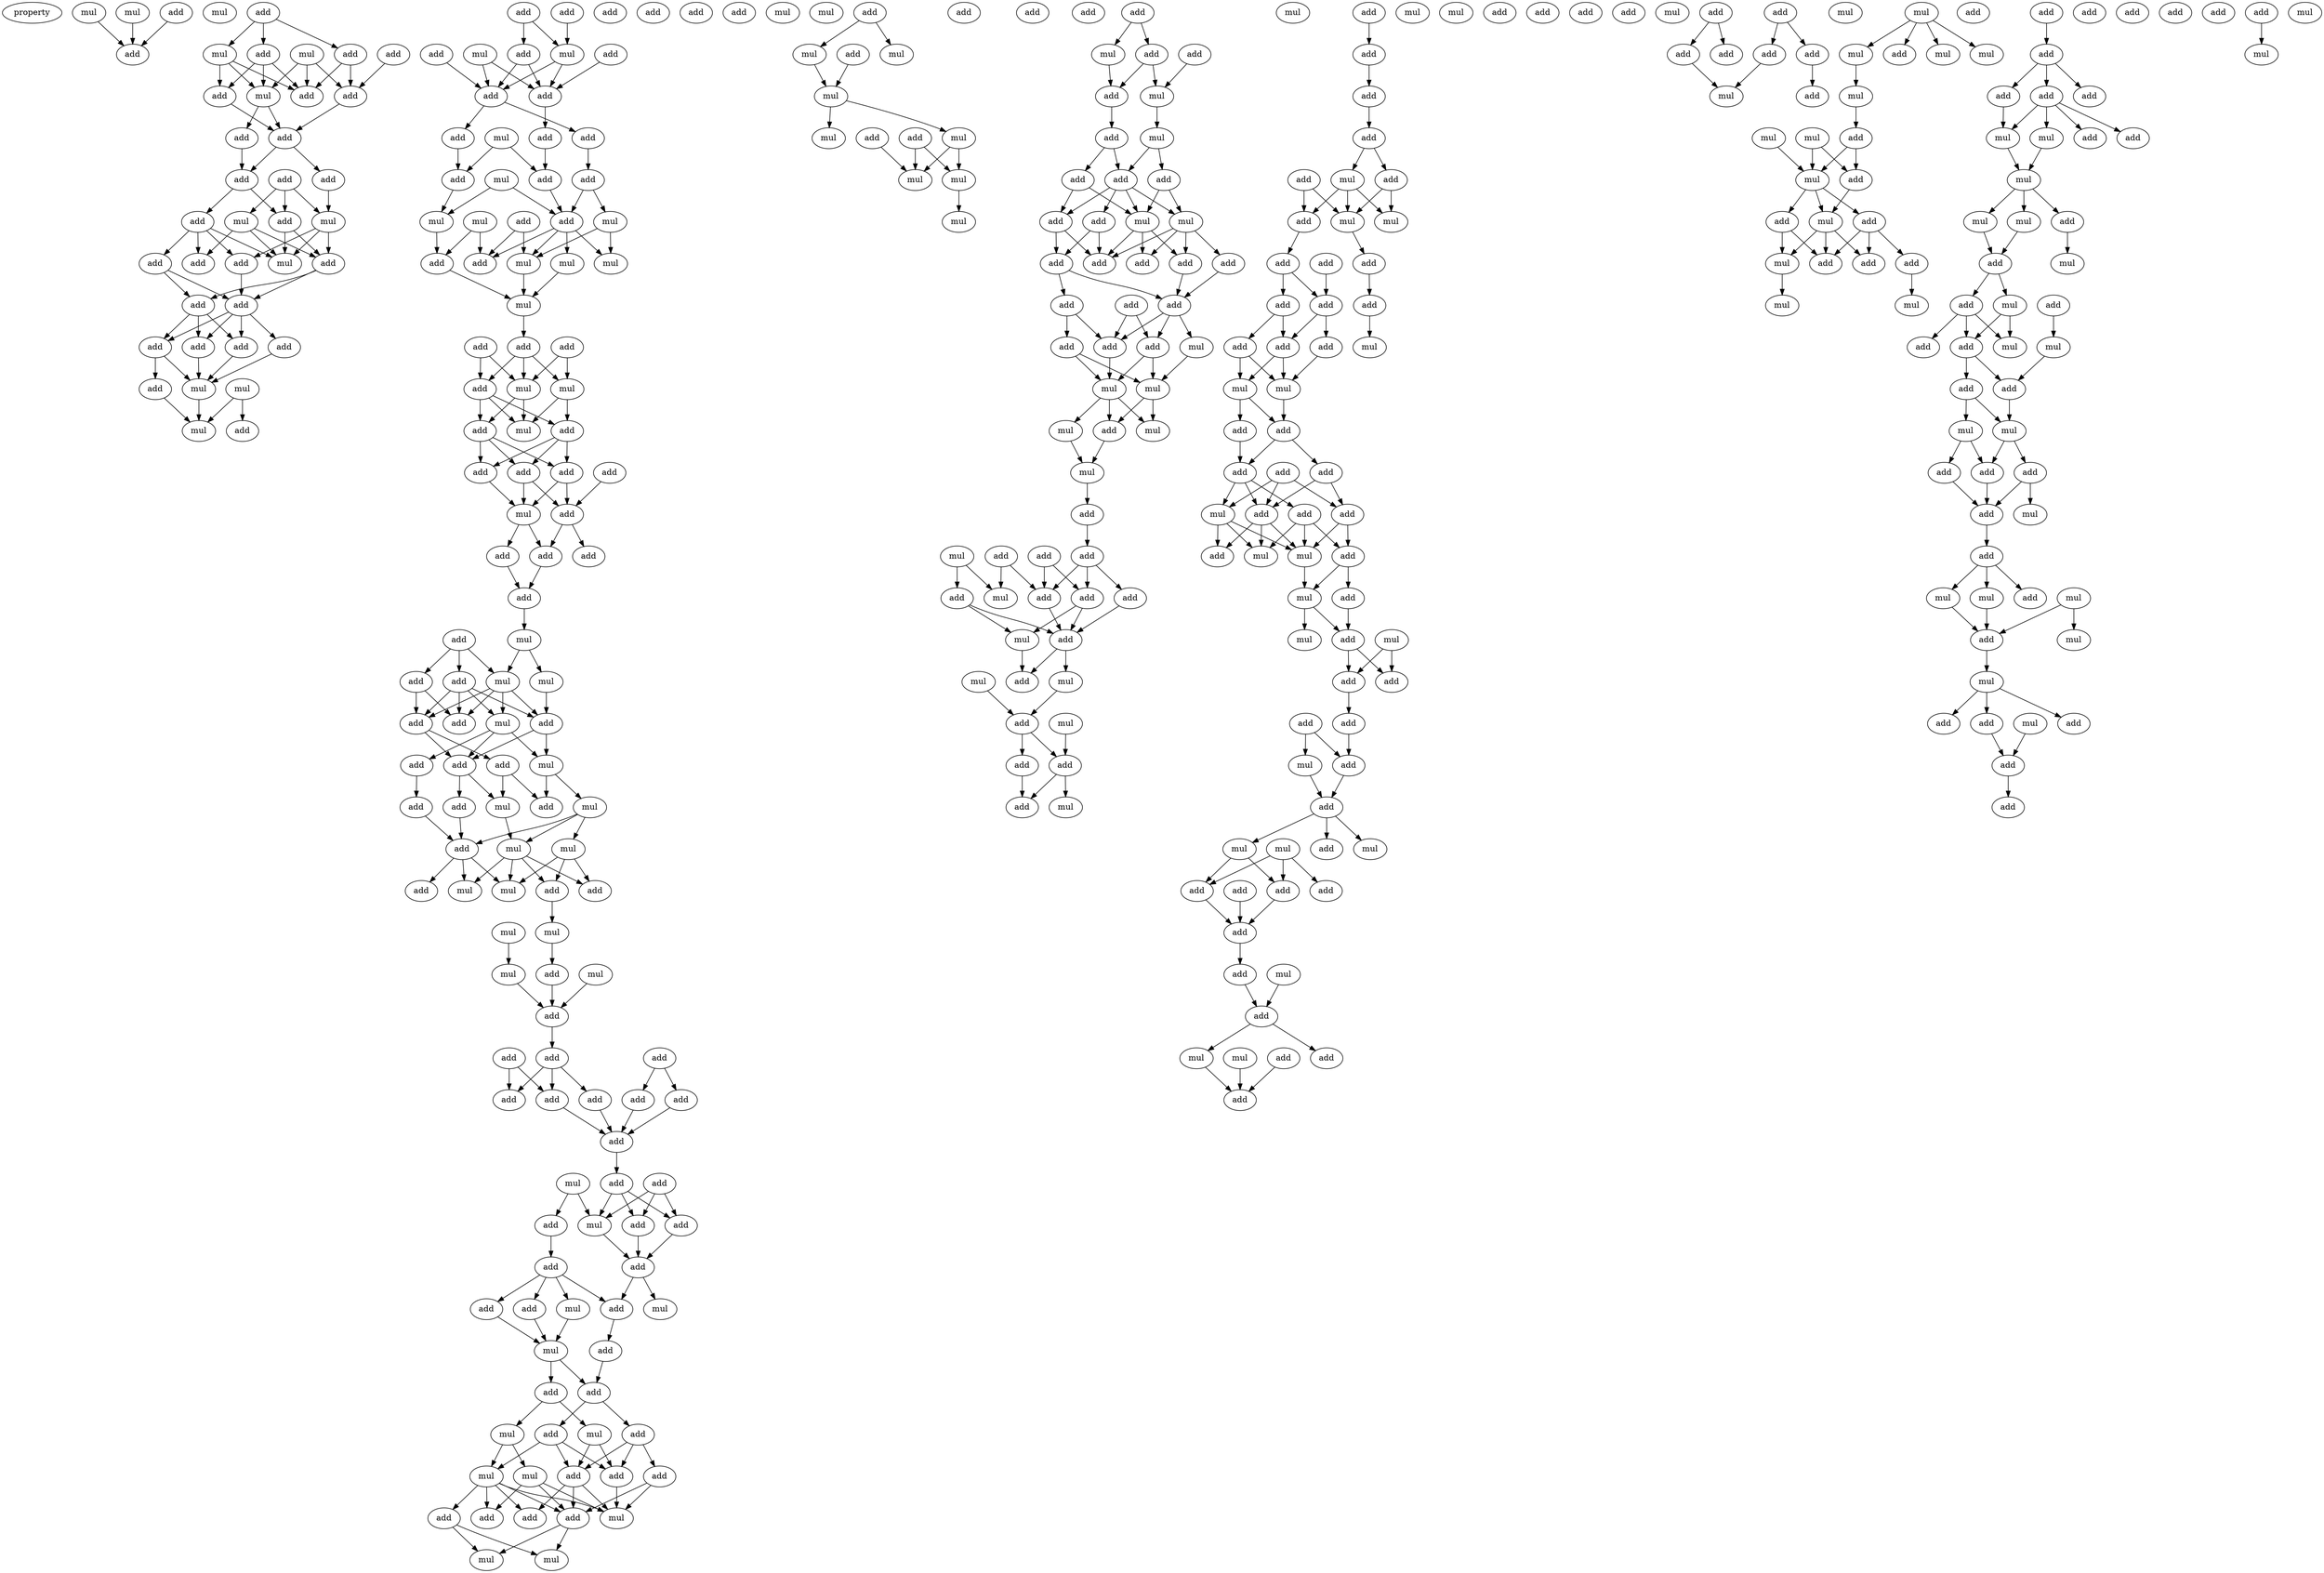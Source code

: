 digraph {
    node [fontcolor=black]
    property [mul=2,lf=1.6]
    0 [ label = mul ];
    1 [ label = mul ];
    2 [ label = mul ];
    3 [ label = add ];
    4 [ label = add ];
    5 [ label = add ];
    6 [ label = mul ];
    7 [ label = mul ];
    8 [ label = add ];
    9 [ label = add ];
    10 [ label = add ];
    11 [ label = mul ];
    12 [ label = add ];
    13 [ label = add ];
    14 [ label = add ];
    15 [ label = add ];
    16 [ label = add ];
    17 [ label = add ];
    18 [ label = add ];
    19 [ label = add ];
    20 [ label = mul ];
    21 [ label = mul ];
    22 [ label = add ];
    23 [ label = add ];
    24 [ label = add ];
    25 [ label = add ];
    26 [ label = mul ];
    27 [ label = add ];
    28 [ label = add ];
    29 [ label = add ];
    30 [ label = add ];
    31 [ label = add ];
    32 [ label = add ];
    33 [ label = add ];
    34 [ label = add ];
    35 [ label = mul ];
    36 [ label = add ];
    37 [ label = mul ];
    38 [ label = mul ];
    39 [ label = add ];
    40 [ label = add ];
    41 [ label = add ];
    42 [ label = add ];
    43 [ label = add ];
    44 [ label = mul ];
    45 [ label = mul ];
    46 [ label = add ];
    47 [ label = add ];
    48 [ label = add ];
    49 [ label = add ];
    50 [ label = mul ];
    51 [ label = add ];
    52 [ label = add ];
    53 [ label = add ];
    54 [ label = mul ];
    55 [ label = add ];
    56 [ label = add ];
    57 [ label = add ];
    58 [ label = mul ];
    59 [ label = add ];
    60 [ label = mul ];
    61 [ label = mul ];
    62 [ label = mul ];
    63 [ label = mul ];
    64 [ label = mul ];
    65 [ label = add ];
    66 [ label = add ];
    67 [ label = mul ];
    68 [ label = add ];
    69 [ label = add ];
    70 [ label = add ];
    71 [ label = add ];
    72 [ label = add ];
    73 [ label = mul ];
    74 [ label = mul ];
    75 [ label = add ];
    76 [ label = add ];
    77 [ label = add ];
    78 [ label = mul ];
    79 [ label = add ];
    80 [ label = add ];
    81 [ label = add ];
    82 [ label = add ];
    83 [ label = add ];
    84 [ label = mul ];
    85 [ label = add ];
    86 [ label = add ];
    87 [ label = add ];
    88 [ label = add ];
    89 [ label = add ];
    90 [ label = mul ];
    91 [ label = add ];
    92 [ label = add ];
    93 [ label = mul ];
    94 [ label = mul ];
    95 [ label = add ];
    96 [ label = add ];
    97 [ label = mul ];
    98 [ label = add ];
    99 [ label = add ];
    100 [ label = add ];
    101 [ label = add ];
    102 [ label = mul ];
    103 [ label = add ];
    104 [ label = add ];
    105 [ label = add ];
    106 [ label = mul ];
    107 [ label = mul ];
    108 [ label = add ];
    109 [ label = add ];
    110 [ label = mul ];
    111 [ label = mul ];
    112 [ label = add ];
    113 [ label = add ];
    114 [ label = add ];
    115 [ label = mul ];
    116 [ label = add ];
    117 [ label = mul ];
    118 [ label = mul ];
    119 [ label = mul ];
    120 [ label = mul ];
    121 [ label = add ];
    122 [ label = mul ];
    123 [ label = add ];
    124 [ label = add ];
    125 [ label = add ];
    126 [ label = add ];
    127 [ label = add ];
    128 [ label = add ];
    129 [ label = add ];
    130 [ label = add ];
    131 [ label = add ];
    132 [ label = add ];
    133 [ label = add ];
    134 [ label = add ];
    135 [ label = mul ];
    136 [ label = add ];
    137 [ label = add ];
    138 [ label = mul ];
    139 [ label = add ];
    140 [ label = add ];
    141 [ label = add ];
    142 [ label = add ];
    143 [ label = mul ];
    144 [ label = add ];
    145 [ label = add ];
    146 [ label = mul ];
    147 [ label = add ];
    148 [ label = mul ];
    149 [ label = add ];
    150 [ label = add ];
    151 [ label = add ];
    152 [ label = add ];
    153 [ label = mul ];
    154 [ label = mul ];
    155 [ label = add ];
    156 [ label = add ];
    157 [ label = mul ];
    158 [ label = add ];
    159 [ label = mul ];
    160 [ label = add ];
    161 [ label = add ];
    162 [ label = mul ];
    163 [ label = add ];
    164 [ label = add ];
    165 [ label = mul ];
    166 [ label = mul ];
    167 [ label = mul ];
    168 [ label = mul ];
    169 [ label = add ];
    170 [ label = mul ];
    171 [ label = add ];
    172 [ label = mul ];
    173 [ label = add ];
    174 [ label = mul ];
    175 [ label = add ];
    176 [ label = mul ];
    177 [ label = mul ];
    178 [ label = add ];
    179 [ label = add ];
    180 [ label = mul ];
    181 [ label = mul ];
    182 [ label = mul ];
    183 [ label = add ];
    184 [ label = add ];
    185 [ label = add ];
    186 [ label = mul ];
    187 [ label = add ];
    188 [ label = add ];
    189 [ label = mul ];
    190 [ label = add ];
    191 [ label = mul ];
    192 [ label = add ];
    193 [ label = add ];
    194 [ label = add ];
    195 [ label = mul ];
    196 [ label = add ];
    197 [ label = add ];
    198 [ label = mul ];
    199 [ label = add ];
    200 [ label = add ];
    201 [ label = add ];
    202 [ label = add ];
    203 [ label = add ];
    204 [ label = add ];
    205 [ label = add ];
    206 [ label = add ];
    207 [ label = add ];
    208 [ label = mul ];
    209 [ label = add ];
    210 [ label = add ];
    211 [ label = mul ];
    212 [ label = mul ];
    213 [ label = add ];
    214 [ label = mul ];
    215 [ label = mul ];
    216 [ label = mul ];
    217 [ label = mul ];
    218 [ label = add ];
    219 [ label = add ];
    220 [ label = mul ];
    221 [ label = add ];
    222 [ label = add ];
    223 [ label = add ];
    224 [ label = add ];
    225 [ label = mul ];
    226 [ label = add ];
    227 [ label = add ];
    228 [ label = mul ];
    229 [ label = add ];
    230 [ label = mul ];
    231 [ label = add ];
    232 [ label = mul ];
    233 [ label = mul ];
    234 [ label = add ];
    235 [ label = add ];
    236 [ label = add ];
    237 [ label = add ];
    238 [ label = add ];
    239 [ label = add ];
    240 [ label = mul ];
    241 [ label = mul ];
    242 [ label = add ];
    243 [ label = add ];
    244 [ label = add ];
    245 [ label = add ];
    246 [ label = mul ];
    247 [ label = mul ];
    248 [ label = mul ];
    249 [ label = add ];
    250 [ label = add ];
    251 [ label = add ];
    252 [ label = add ];
    253 [ label = add ];
    254 [ label = add ];
    255 [ label = add ];
    256 [ label = add ];
    257 [ label = add ];
    258 [ label = add ];
    259 [ label = mul ];
    260 [ label = mul ];
    261 [ label = mul ];
    262 [ label = add ];
    263 [ label = add ];
    264 [ label = add ];
    265 [ label = add ];
    266 [ label = add ];
    267 [ label = add ];
    268 [ label = add ];
    269 [ label = mul ];
    270 [ label = add ];
    271 [ label = add ];
    272 [ label = mul ];
    273 [ label = add ];
    274 [ label = mul ];
    275 [ label = add ];
    276 [ label = mul ];
    277 [ label = mul ];
    278 [ label = add ];
    279 [ label = mul ];
    280 [ label = mul ];
    281 [ label = add ];
    282 [ label = add ];
    283 [ label = add ];
    284 [ label = add ];
    285 [ label = add ];
    286 [ label = mul ];
    287 [ label = add ];
    288 [ label = add ];
    289 [ label = mul ];
    290 [ label = add ];
    291 [ label = add ];
    292 [ label = mul ];
    293 [ label = mul ];
    294 [ label = add ];
    295 [ label = add ];
    296 [ label = add ];
    297 [ label = add ];
    298 [ label = add ];
    299 [ label = add ];
    300 [ label = mul ];
    301 [ label = add ];
    302 [ label = add ];
    303 [ label = mul ];
    304 [ label = add ];
    305 [ label = mul ];
    306 [ label = add ];
    307 [ label = add ];
    308 [ label = add ];
    309 [ label = mul ];
    310 [ label = add ];
    311 [ label = add ];
    312 [ label = add ];
    313 [ label = add ];
    314 [ label = add ];
    315 [ label = add ];
    316 [ label = add ];
    317 [ label = mul ];
    318 [ label = mul ];
    319 [ label = mul ];
    320 [ label = mul ];
    321 [ label = add ];
    322 [ label = add ];
    323 [ label = mul ];
    324 [ label = mul ];
    325 [ label = mul ];
    326 [ label = mul ];
    327 [ label = mul ];
    328 [ label = add ];
    329 [ label = mul ];
    330 [ label = add ];
    331 [ label = mul ];
    332 [ label = add ];
    333 [ label = add ];
    334 [ label = mul ];
    335 [ label = add ];
    336 [ label = add ];
    337 [ label = add ];
    338 [ label = mul ];
    339 [ label = add ];
    340 [ label = mul ];
    341 [ label = add ];
    342 [ label = add ];
    343 [ label = add ];
    344 [ label = add ];
    345 [ label = add ];
    346 [ label = mul ];
    347 [ label = mul ];
    348 [ label = add ];
    349 [ label = mul ];
    350 [ label = add ];
    351 [ label = mul ];
    352 [ label = mul ];
    353 [ label = add ];
    354 [ label = mul ];
    355 [ label = add ];
    356 [ label = mul ];
    357 [ label = add ];
    358 [ label = add ];
    359 [ label = add ];
    360 [ label = mul ];
    361 [ label = add ];
    362 [ label = mul ];
    363 [ label = add ];
    364 [ label = add ];
    365 [ label = add ];
    366 [ label = add ];
    367 [ label = mul ];
    368 [ label = mul ];
    369 [ label = add ];
    370 [ label = add ];
    371 [ label = add ];
    372 [ label = mul ];
    373 [ label = add ];
    374 [ label = add ];
    375 [ label = add ];
    376 [ label = mul ];
    377 [ label = mul ];
    378 [ label = mul ];
    379 [ label = add ];
    380 [ label = mul ];
    381 [ label = add ];
    382 [ label = mul ];
    383 [ label = add ];
    384 [ label = add ];
    385 [ label = add ];
    386 [ label = mul ];
    387 [ label = add ];
    388 [ label = add ];
    389 [ label = mul ];
    390 [ label = add ];
    391 [ label = mul ];
    0 -> 4 [ name = 0 ];
    2 -> 4 [ name = 1 ];
    3 -> 4 [ name = 2 ];
    5 -> 7 [ name = 3 ];
    5 -> 8 [ name = 4 ];
    5 -> 10 [ name = 5 ];
    6 -> 11 [ name = 6 ];
    6 -> 13 [ name = 7 ];
    6 -> 14 [ name = 8 ];
    7 -> 11 [ name = 9 ];
    7 -> 12 [ name = 10 ];
    7 -> 13 [ name = 11 ];
    8 -> 13 [ name = 12 ];
    8 -> 14 [ name = 13 ];
    9 -> 14 [ name = 14 ];
    10 -> 11 [ name = 15 ];
    10 -> 12 [ name = 16 ];
    10 -> 13 [ name = 17 ];
    11 -> 15 [ name = 18 ];
    11 -> 16 [ name = 19 ];
    12 -> 15 [ name = 20 ];
    14 -> 15 [ name = 21 ];
    15 -> 18 [ name = 22 ];
    15 -> 19 [ name = 23 ];
    16 -> 18 [ name = 24 ];
    17 -> 20 [ name = 25 ];
    17 -> 21 [ name = 26 ];
    17 -> 22 [ name = 27 ];
    18 -> 22 [ name = 28 ];
    18 -> 23 [ name = 29 ];
    19 -> 20 [ name = 30 ];
    20 -> 24 [ name = 31 ];
    20 -> 26 [ name = 32 ];
    20 -> 27 [ name = 33 ];
    21 -> 26 [ name = 34 ];
    21 -> 27 [ name = 35 ];
    21 -> 28 [ name = 36 ];
    22 -> 26 [ name = 37 ];
    22 -> 27 [ name = 38 ];
    23 -> 24 [ name = 39 ];
    23 -> 25 [ name = 40 ];
    23 -> 26 [ name = 41 ];
    23 -> 28 [ name = 42 ];
    24 -> 29 [ name = 43 ];
    25 -> 29 [ name = 44 ];
    25 -> 30 [ name = 45 ];
    27 -> 29 [ name = 46 ];
    27 -> 30 [ name = 47 ];
    29 -> 31 [ name = 48 ];
    29 -> 32 [ name = 49 ];
    29 -> 33 [ name = 50 ];
    29 -> 34 [ name = 51 ];
    30 -> 32 [ name = 52 ];
    30 -> 33 [ name = 53 ];
    30 -> 34 [ name = 54 ];
    31 -> 37 [ name = 55 ];
    32 -> 37 [ name = 56 ];
    33 -> 37 [ name = 57 ];
    34 -> 36 [ name = 58 ];
    34 -> 37 [ name = 59 ];
    35 -> 38 [ name = 60 ];
    35 -> 39 [ name = 61 ];
    36 -> 38 [ name = 62 ];
    37 -> 38 [ name = 63 ];
    40 -> 42 [ name = 64 ];
    40 -> 44 [ name = 65 ];
    41 -> 44 [ name = 66 ];
    42 -> 47 [ name = 67 ];
    42 -> 48 [ name = 68 ];
    43 -> 47 [ name = 69 ];
    44 -> 47 [ name = 70 ];
    44 -> 48 [ name = 71 ];
    45 -> 47 [ name = 72 ];
    45 -> 48 [ name = 73 ];
    46 -> 48 [ name = 74 ];
    47 -> 49 [ name = 75 ];
    47 -> 51 [ name = 76 ];
    48 -> 52 [ name = 77 ];
    49 -> 53 [ name = 78 ];
    50 -> 53 [ name = 79 ];
    50 -> 55 [ name = 80 ];
    51 -> 56 [ name = 81 ];
    52 -> 55 [ name = 82 ];
    53 -> 58 [ name = 83 ];
    54 -> 58 [ name = 84 ];
    54 -> 59 [ name = 85 ];
    55 -> 59 [ name = 86 ];
    56 -> 59 [ name = 87 ];
    56 -> 61 [ name = 88 ];
    57 -> 63 [ name = 89 ];
    57 -> 65 [ name = 90 ];
    58 -> 66 [ name = 91 ];
    59 -> 62 [ name = 92 ];
    59 -> 63 [ name = 93 ];
    59 -> 64 [ name = 94 ];
    59 -> 65 [ name = 95 ];
    60 -> 65 [ name = 96 ];
    60 -> 66 [ name = 97 ];
    61 -> 62 [ name = 98 ];
    61 -> 63 [ name = 99 ];
    63 -> 67 [ name = 100 ];
    64 -> 67 [ name = 101 ];
    66 -> 67 [ name = 102 ];
    67 -> 69 [ name = 103 ];
    69 -> 73 [ name = 104 ];
    69 -> 74 [ name = 105 ];
    69 -> 75 [ name = 106 ];
    71 -> 74 [ name = 107 ];
    71 -> 75 [ name = 108 ];
    72 -> 73 [ name = 109 ];
    72 -> 74 [ name = 110 ];
    73 -> 77 [ name = 111 ];
    73 -> 78 [ name = 112 ];
    74 -> 76 [ name = 113 ];
    74 -> 78 [ name = 114 ];
    75 -> 76 [ name = 115 ];
    75 -> 77 [ name = 116 ];
    75 -> 78 [ name = 117 ];
    76 -> 79 [ name = 118 ];
    76 -> 82 [ name = 119 ];
    76 -> 83 [ name = 120 ];
    77 -> 79 [ name = 121 ];
    77 -> 82 [ name = 122 ];
    77 -> 83 [ name = 123 ];
    79 -> 84 [ name = 124 ];
    79 -> 85 [ name = 125 ];
    81 -> 85 [ name = 126 ];
    82 -> 84 [ name = 127 ];
    82 -> 85 [ name = 128 ];
    83 -> 84 [ name = 129 ];
    84 -> 87 [ name = 130 ];
    84 -> 88 [ name = 131 ];
    85 -> 86 [ name = 132 ];
    85 -> 88 [ name = 133 ];
    87 -> 89 [ name = 134 ];
    88 -> 89 [ name = 135 ];
    89 -> 90 [ name = 136 ];
    90 -> 93 [ name = 137 ];
    90 -> 94 [ name = 138 ];
    91 -> 92 [ name = 139 ];
    91 -> 94 [ name = 140 ];
    91 -> 95 [ name = 141 ];
    92 -> 98 [ name = 142 ];
    92 -> 99 [ name = 143 ];
    93 -> 100 [ name = 144 ];
    94 -> 97 [ name = 145 ];
    94 -> 98 [ name = 146 ];
    94 -> 99 [ name = 147 ];
    94 -> 100 [ name = 148 ];
    95 -> 97 [ name = 149 ];
    95 -> 98 [ name = 150 ];
    95 -> 99 [ name = 151 ];
    95 -> 100 [ name = 152 ];
    97 -> 101 [ name = 153 ];
    97 -> 102 [ name = 154 ];
    97 -> 104 [ name = 155 ];
    99 -> 101 [ name = 156 ];
    99 -> 103 [ name = 157 ];
    100 -> 101 [ name = 158 ];
    100 -> 102 [ name = 159 ];
    101 -> 105 [ name = 160 ];
    101 -> 107 [ name = 161 ];
    102 -> 106 [ name = 162 ];
    102 -> 108 [ name = 163 ];
    103 -> 107 [ name = 164 ];
    103 -> 108 [ name = 165 ];
    104 -> 109 [ name = 166 ];
    105 -> 112 [ name = 167 ];
    106 -> 110 [ name = 168 ];
    106 -> 111 [ name = 169 ];
    106 -> 112 [ name = 170 ];
    107 -> 110 [ name = 171 ];
    109 -> 112 [ name = 172 ];
    110 -> 113 [ name = 173 ];
    110 -> 115 [ name = 174 ];
    110 -> 116 [ name = 175 ];
    110 -> 117 [ name = 176 ];
    111 -> 113 [ name = 177 ];
    111 -> 116 [ name = 178 ];
    111 -> 117 [ name = 179 ];
    112 -> 114 [ name = 180 ];
    112 -> 115 [ name = 181 ];
    112 -> 117 [ name = 182 ];
    116 -> 119 [ name = 183 ];
    118 -> 120 [ name = 184 ];
    119 -> 121 [ name = 185 ];
    120 -> 123 [ name = 186 ];
    121 -> 123 [ name = 187 ];
    122 -> 123 [ name = 188 ];
    123 -> 125 [ name = 189 ];
    124 -> 128 [ name = 190 ];
    124 -> 130 [ name = 191 ];
    125 -> 127 [ name = 192 ];
    125 -> 129 [ name = 193 ];
    125 -> 131 [ name = 194 ];
    126 -> 127 [ name = 195 ];
    126 -> 131 [ name = 196 ];
    128 -> 132 [ name = 197 ];
    129 -> 132 [ name = 198 ];
    130 -> 132 [ name = 199 ];
    131 -> 132 [ name = 200 ];
    132 -> 133 [ name = 201 ];
    133 -> 136 [ name = 202 ];
    133 -> 137 [ name = 203 ];
    133 -> 138 [ name = 204 ];
    134 -> 136 [ name = 205 ];
    134 -> 137 [ name = 206 ];
    134 -> 138 [ name = 207 ];
    135 -> 138 [ name = 208 ];
    135 -> 139 [ name = 209 ];
    136 -> 141 [ name = 210 ];
    137 -> 141 [ name = 211 ];
    138 -> 141 [ name = 212 ];
    139 -> 140 [ name = 213 ];
    140 -> 142 [ name = 214 ];
    140 -> 143 [ name = 215 ];
    140 -> 144 [ name = 216 ];
    140 -> 145 [ name = 217 ];
    141 -> 144 [ name = 218 ];
    141 -> 146 [ name = 219 ];
    142 -> 148 [ name = 220 ];
    143 -> 148 [ name = 221 ];
    144 -> 147 [ name = 222 ];
    145 -> 148 [ name = 223 ];
    147 -> 149 [ name = 224 ];
    148 -> 149 [ name = 225 ];
    148 -> 150 [ name = 226 ];
    149 -> 151 [ name = 227 ];
    149 -> 152 [ name = 228 ];
    150 -> 153 [ name = 229 ];
    150 -> 154 [ name = 230 ];
    151 -> 155 [ name = 231 ];
    151 -> 157 [ name = 232 ];
    151 -> 158 [ name = 233 ];
    152 -> 155 [ name = 234 ];
    152 -> 156 [ name = 235 ];
    152 -> 158 [ name = 236 ];
    153 -> 155 [ name = 237 ];
    153 -> 158 [ name = 238 ];
    154 -> 157 [ name = 239 ];
    154 -> 159 [ name = 240 ];
    155 -> 162 [ name = 241 ];
    155 -> 163 [ name = 242 ];
    155 -> 164 [ name = 243 ];
    156 -> 162 [ name = 244 ];
    156 -> 164 [ name = 245 ];
    157 -> 160 [ name = 246 ];
    157 -> 161 [ name = 247 ];
    157 -> 162 [ name = 248 ];
    157 -> 163 [ name = 249 ];
    157 -> 164 [ name = 250 ];
    158 -> 162 [ name = 251 ];
    159 -> 160 [ name = 252 ];
    159 -> 162 [ name = 253 ];
    159 -> 164 [ name = 254 ];
    161 -> 165 [ name = 255 ];
    161 -> 166 [ name = 256 ];
    164 -> 165 [ name = 257 ];
    164 -> 166 [ name = 258 ];
    169 -> 170 [ name = 259 ];
    169 -> 172 [ name = 260 ];
    170 -> 174 [ name = 261 ];
    171 -> 174 [ name = 262 ];
    174 -> 176 [ name = 263 ];
    174 -> 177 [ name = 264 ];
    175 -> 180 [ name = 265 ];
    175 -> 181 [ name = 266 ];
    177 -> 180 [ name = 267 ];
    177 -> 181 [ name = 268 ];
    179 -> 180 [ name = 269 ];
    181 -> 182 [ name = 270 ];
    184 -> 185 [ name = 271 ];
    184 -> 186 [ name = 272 ];
    185 -> 188 [ name = 273 ];
    185 -> 189 [ name = 274 ];
    186 -> 188 [ name = 275 ];
    187 -> 189 [ name = 276 ];
    188 -> 190 [ name = 277 ];
    189 -> 191 [ name = 278 ];
    190 -> 192 [ name = 279 ];
    190 -> 194 [ name = 280 ];
    191 -> 192 [ name = 281 ];
    191 -> 193 [ name = 282 ];
    192 -> 195 [ name = 283 ];
    192 -> 196 [ name = 284 ];
    192 -> 197 [ name = 285 ];
    192 -> 198 [ name = 286 ];
    193 -> 195 [ name = 287 ];
    193 -> 198 [ name = 288 ];
    194 -> 195 [ name = 289 ];
    194 -> 197 [ name = 290 ];
    195 -> 199 [ name = 291 ];
    195 -> 200 [ name = 292 ];
    195 -> 203 [ name = 293 ];
    196 -> 202 [ name = 294 ];
    196 -> 203 [ name = 295 ];
    197 -> 202 [ name = 296 ];
    197 -> 203 [ name = 297 ];
    198 -> 199 [ name = 298 ];
    198 -> 200 [ name = 299 ];
    198 -> 201 [ name = 300 ];
    198 -> 203 [ name = 301 ];
    200 -> 204 [ name = 302 ];
    201 -> 204 [ name = 303 ];
    202 -> 204 [ name = 304 ];
    202 -> 205 [ name = 305 ];
    204 -> 207 [ name = 306 ];
    204 -> 208 [ name = 307 ];
    204 -> 210 [ name = 308 ];
    205 -> 207 [ name = 309 ];
    205 -> 209 [ name = 310 ];
    206 -> 207 [ name = 311 ];
    206 -> 210 [ name = 312 ];
    207 -> 212 [ name = 313 ];
    208 -> 211 [ name = 314 ];
    209 -> 211 [ name = 315 ];
    209 -> 212 [ name = 316 ];
    210 -> 211 [ name = 317 ];
    210 -> 212 [ name = 318 ];
    211 -> 213 [ name = 319 ];
    211 -> 216 [ name = 320 ];
    212 -> 213 [ name = 321 ];
    212 -> 215 [ name = 322 ];
    212 -> 216 [ name = 323 ];
    213 -> 217 [ name = 324 ];
    215 -> 217 [ name = 325 ];
    217 -> 218 [ name = 326 ];
    218 -> 219 [ name = 327 ];
    219 -> 223 [ name = 328 ];
    219 -> 224 [ name = 329 ];
    219 -> 226 [ name = 330 ];
    220 -> 225 [ name = 331 ];
    220 -> 227 [ name = 332 ];
    221 -> 225 [ name = 333 ];
    221 -> 226 [ name = 334 ];
    222 -> 223 [ name = 335 ];
    222 -> 226 [ name = 336 ];
    223 -> 228 [ name = 337 ];
    223 -> 229 [ name = 338 ];
    224 -> 229 [ name = 339 ];
    226 -> 229 [ name = 340 ];
    227 -> 228 [ name = 341 ];
    227 -> 229 [ name = 342 ];
    228 -> 231 [ name = 343 ];
    229 -> 230 [ name = 344 ];
    229 -> 231 [ name = 345 ];
    230 -> 234 [ name = 346 ];
    232 -> 234 [ name = 347 ];
    233 -> 237 [ name = 348 ];
    234 -> 236 [ name = 349 ];
    234 -> 237 [ name = 350 ];
    235 -> 239 [ name = 351 ];
    236 -> 238 [ name = 352 ];
    237 -> 238 [ name = 353 ];
    237 -> 240 [ name = 354 ];
    239 -> 242 [ name = 355 ];
    242 -> 243 [ name = 356 ];
    243 -> 245 [ name = 357 ];
    243 -> 246 [ name = 358 ];
    244 -> 247 [ name = 359 ];
    244 -> 249 [ name = 360 ];
    245 -> 247 [ name = 361 ];
    245 -> 248 [ name = 362 ];
    246 -> 247 [ name = 363 ];
    246 -> 248 [ name = 364 ];
    246 -> 249 [ name = 365 ];
    247 -> 251 [ name = 366 ];
    249 -> 250 [ name = 367 ];
    250 -> 254 [ name = 368 ];
    250 -> 255 [ name = 369 ];
    251 -> 253 [ name = 370 ];
    252 -> 255 [ name = 371 ];
    253 -> 259 [ name = 372 ];
    254 -> 257 [ name = 373 ];
    254 -> 258 [ name = 374 ];
    255 -> 256 [ name = 375 ];
    255 -> 257 [ name = 376 ];
    256 -> 260 [ name = 377 ];
    257 -> 260 [ name = 378 ];
    257 -> 261 [ name = 379 ];
    258 -> 260 [ name = 380 ];
    258 -> 261 [ name = 381 ];
    260 -> 262 [ name = 382 ];
    261 -> 262 [ name = 383 ];
    261 -> 263 [ name = 384 ];
    262 -> 265 [ name = 385 ];
    262 -> 266 [ name = 386 ];
    263 -> 265 [ name = 387 ];
    264 -> 268 [ name = 388 ];
    264 -> 269 [ name = 389 ];
    264 -> 270 [ name = 390 ];
    265 -> 267 [ name = 391 ];
    265 -> 268 [ name = 392 ];
    265 -> 269 [ name = 393 ];
    266 -> 268 [ name = 394 ];
    266 -> 270 [ name = 395 ];
    267 -> 271 [ name = 396 ];
    267 -> 272 [ name = 397 ];
    267 -> 274 [ name = 398 ];
    268 -> 272 [ name = 399 ];
    268 -> 273 [ name = 400 ];
    268 -> 274 [ name = 401 ];
    269 -> 272 [ name = 402 ];
    269 -> 273 [ name = 403 ];
    269 -> 274 [ name = 404 ];
    270 -> 271 [ name = 405 ];
    270 -> 272 [ name = 406 ];
    271 -> 275 [ name = 407 ];
    271 -> 276 [ name = 408 ];
    272 -> 276 [ name = 409 ];
    275 -> 278 [ name = 410 ];
    276 -> 278 [ name = 411 ];
    276 -> 280 [ name = 412 ];
    277 -> 281 [ name = 413 ];
    277 -> 282 [ name = 414 ];
    278 -> 281 [ name = 415 ];
    278 -> 282 [ name = 416 ];
    282 -> 283 [ name = 417 ];
    283 -> 287 [ name = 418 ];
    285 -> 286 [ name = 419 ];
    285 -> 287 [ name = 420 ];
    286 -> 288 [ name = 421 ];
    287 -> 288 [ name = 422 ];
    288 -> 289 [ name = 423 ];
    288 -> 290 [ name = 424 ];
    288 -> 293 [ name = 425 ];
    289 -> 296 [ name = 426 ];
    289 -> 297 [ name = 427 ];
    292 -> 294 [ name = 428 ];
    292 -> 296 [ name = 429 ];
    292 -> 297 [ name = 430 ];
    295 -> 298 [ name = 431 ];
    296 -> 298 [ name = 432 ];
    297 -> 298 [ name = 433 ];
    298 -> 299 [ name = 434 ];
    299 -> 302 [ name = 435 ];
    300 -> 302 [ name = 436 ];
    302 -> 303 [ name = 437 ];
    302 -> 307 [ name = 438 ];
    303 -> 308 [ name = 439 ];
    305 -> 308 [ name = 440 ];
    306 -> 308 [ name = 441 ];
    310 -> 312 [ name = 442 ];
    310 -> 313 [ name = 443 ];
    311 -> 314 [ name = 444 ];
    311 -> 315 [ name = 445 ];
    312 -> 318 [ name = 446 ];
    314 -> 318 [ name = 447 ];
    315 -> 316 [ name = 448 ];
    319 -> 320 [ name = 449 ];
    319 -> 322 [ name = 450 ];
    319 -> 323 [ name = 451 ];
    319 -> 324 [ name = 452 ];
    320 -> 325 [ name = 453 ];
    325 -> 328 [ name = 454 ];
    326 -> 329 [ name = 455 ];
    327 -> 329 [ name = 456 ];
    327 -> 330 [ name = 457 ];
    328 -> 329 [ name = 458 ];
    328 -> 330 [ name = 459 ];
    329 -> 331 [ name = 460 ];
    329 -> 332 [ name = 461 ];
    329 -> 333 [ name = 462 ];
    330 -> 331 [ name = 463 ];
    331 -> 334 [ name = 464 ];
    331 -> 336 [ name = 465 ];
    331 -> 337 [ name = 466 ];
    332 -> 334 [ name = 467 ];
    332 -> 336 [ name = 468 ];
    333 -> 335 [ name = 469 ];
    333 -> 336 [ name = 470 ];
    333 -> 337 [ name = 471 ];
    334 -> 338 [ name = 472 ];
    335 -> 340 [ name = 473 ];
    339 -> 341 [ name = 474 ];
    341 -> 342 [ name = 475 ];
    341 -> 343 [ name = 476 ];
    341 -> 344 [ name = 477 ];
    342 -> 346 [ name = 478 ];
    344 -> 345 [ name = 479 ];
    344 -> 346 [ name = 480 ];
    344 -> 347 [ name = 481 ];
    344 -> 348 [ name = 482 ];
    346 -> 349 [ name = 483 ];
    347 -> 349 [ name = 484 ];
    349 -> 351 [ name = 485 ];
    349 -> 352 [ name = 486 ];
    349 -> 353 [ name = 487 ];
    351 -> 355 [ name = 488 ];
    352 -> 355 [ name = 489 ];
    353 -> 354 [ name = 490 ];
    355 -> 356 [ name = 491 ];
    355 -> 357 [ name = 492 ];
    356 -> 362 [ name = 493 ];
    356 -> 363 [ name = 494 ];
    357 -> 361 [ name = 495 ];
    357 -> 362 [ name = 496 ];
    357 -> 363 [ name = 497 ];
    358 -> 360 [ name = 498 ];
    360 -> 364 [ name = 499 ];
    363 -> 364 [ name = 500 ];
    363 -> 365 [ name = 501 ];
    364 -> 368 [ name = 502 ];
    365 -> 367 [ name = 503 ];
    365 -> 368 [ name = 504 ];
    367 -> 369 [ name = 505 ];
    367 -> 371 [ name = 506 ];
    368 -> 370 [ name = 507 ];
    368 -> 371 [ name = 508 ];
    369 -> 373 [ name = 509 ];
    370 -> 372 [ name = 510 ];
    370 -> 373 [ name = 511 ];
    371 -> 373 [ name = 512 ];
    373 -> 375 [ name = 513 ];
    375 -> 377 [ name = 514 ];
    375 -> 378 [ name = 515 ];
    375 -> 379 [ name = 516 ];
    376 -> 380 [ name = 517 ];
    376 -> 381 [ name = 518 ];
    377 -> 381 [ name = 519 ];
    378 -> 381 [ name = 520 ];
    381 -> 382 [ name = 521 ];
    382 -> 383 [ name = 522 ];
    382 -> 384 [ name = 523 ];
    382 -> 385 [ name = 524 ];
    384 -> 387 [ name = 525 ];
    386 -> 387 [ name = 526 ];
    387 -> 390 [ name = 527 ];
    388 -> 389 [ name = 528 ];
}
